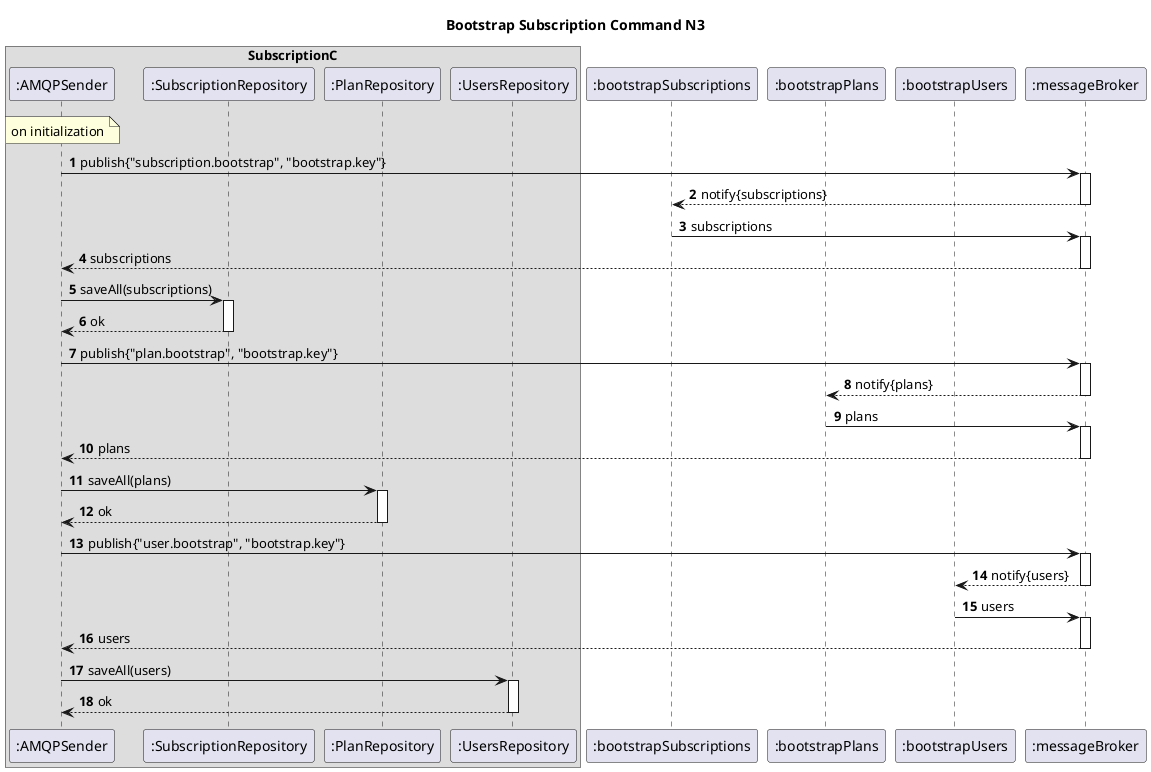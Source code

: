 @startuml
'https://plantuml.com/sequence-diagram

title Bootstrap Subscription Command N3

autoactivate on
autonumber

box "SubscriptionC"
    participant ":AMQPSender" as Sender
    note over Sender :on initialization
    participant ":SubscriptionRepository" as SubRepo
    participant ":PlanRepository" as planRepo
    participant ":UsersRepository" as userRepo
end box
participant ":bootstrapSubscriptions" as bootS
participant ":bootstrapPlans" as bootP
participant ":bootstrapUsers" as bootU
participant ":messageBroker" as MB


Sender -> MB: publish{"subscription.bootstrap", "bootstrap.key"}
MB --> bootS: notify{subscriptions}
bootS -> MB: subscriptions
MB--> Sender: subscriptions
Sender -> SubRepo: saveAll(subscriptions)
SubRepo--> Sender: ok


Sender -> MB: publish{"plan.bootstrap", "bootstrap.key"}
MB --> bootP: notify{plans}
bootP -> MB: plans
MB--> Sender: plans
Sender -> planRepo: saveAll(plans)
planRepo--> Sender: ok


Sender -> MB: publish{"user.bootstrap", "bootstrap.key"}
MB --> bootU: notify{users}
bootU -> MB: users
MB--> Sender: users
Sender -> userRepo: saveAll(users)
userRepo--> Sender: ok

@enduml
